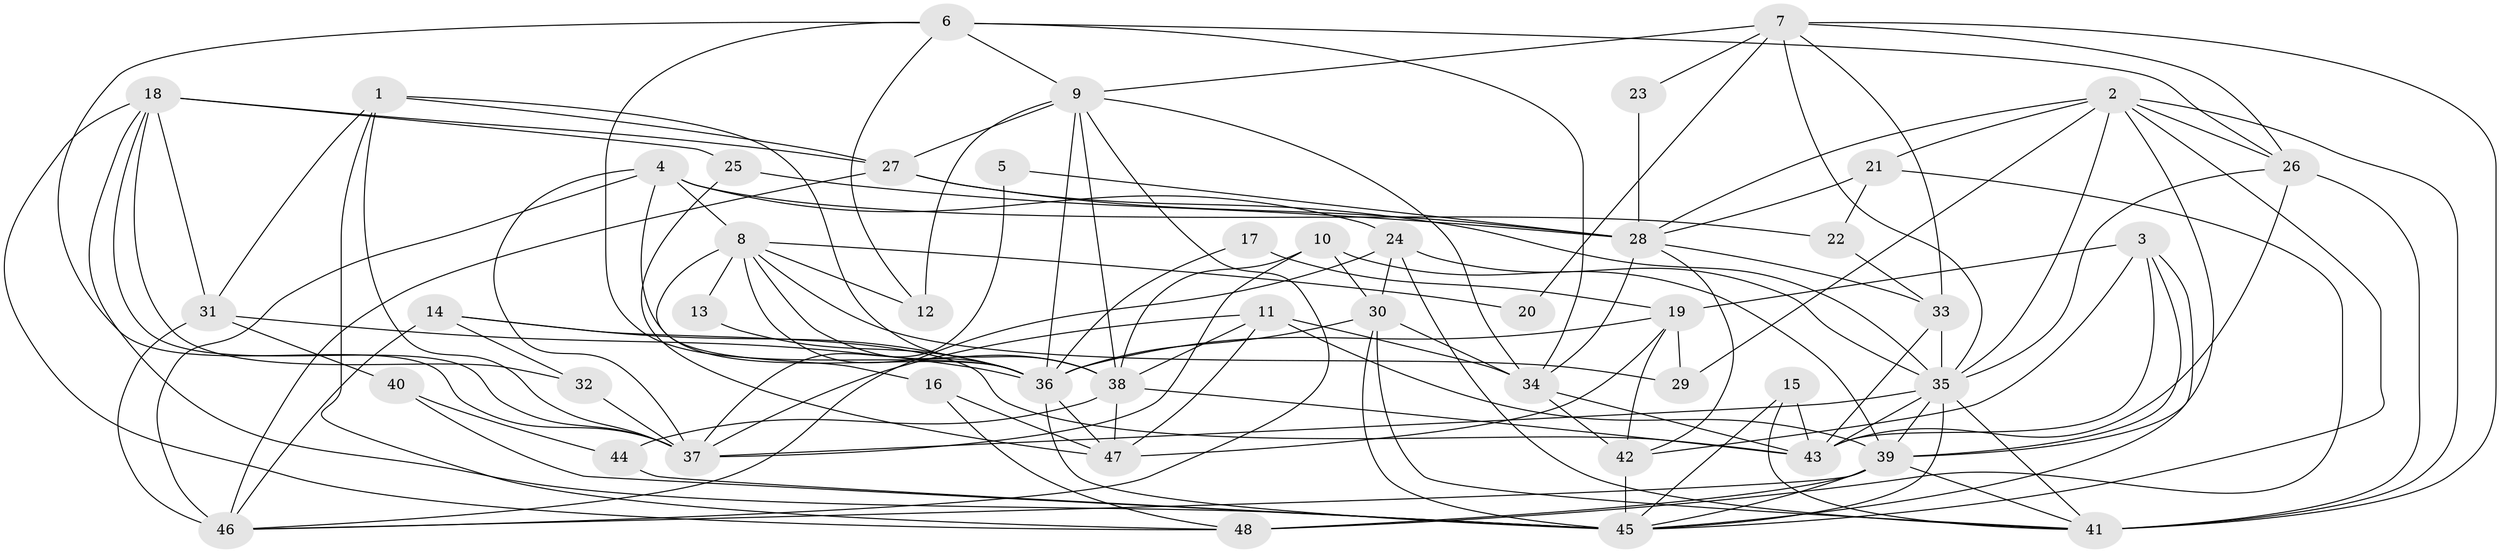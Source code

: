 // original degree distribution, {4: 0.3229166666666667, 6: 0.0625, 5: 0.25, 3: 0.1875, 2: 0.14583333333333334, 8: 0.010416666666666666, 7: 0.020833333333333332}
// Generated by graph-tools (version 1.1) at 2025/50/03/09/25 03:50:14]
// undirected, 48 vertices, 134 edges
graph export_dot {
graph [start="1"]
  node [color=gray90,style=filled];
  1;
  2;
  3;
  4;
  5;
  6;
  7;
  8;
  9;
  10;
  11;
  12;
  13;
  14;
  15;
  16;
  17;
  18;
  19;
  20;
  21;
  22;
  23;
  24;
  25;
  26;
  27;
  28;
  29;
  30;
  31;
  32;
  33;
  34;
  35;
  36;
  37;
  38;
  39;
  40;
  41;
  42;
  43;
  44;
  45;
  46;
  47;
  48;
  1 -- 27 [weight=1.0];
  1 -- 31 [weight=1.0];
  1 -- 37 [weight=1.0];
  1 -- 38 [weight=1.0];
  1 -- 48 [weight=1.0];
  2 -- 21 [weight=1.0];
  2 -- 26 [weight=1.0];
  2 -- 28 [weight=1.0];
  2 -- 29 [weight=1.0];
  2 -- 35 [weight=1.0];
  2 -- 39 [weight=1.0];
  2 -- 41 [weight=1.0];
  2 -- 45 [weight=1.0];
  3 -- 19 [weight=1.0];
  3 -- 39 [weight=1.0];
  3 -- 42 [weight=1.0];
  3 -- 43 [weight=1.0];
  3 -- 45 [weight=1.0];
  4 -- 8 [weight=1.0];
  4 -- 22 [weight=1.0];
  4 -- 24 [weight=1.0];
  4 -- 36 [weight=1.0];
  4 -- 37 [weight=1.0];
  4 -- 46 [weight=1.0];
  5 -- 28 [weight=1.0];
  5 -- 37 [weight=1.0];
  6 -- 9 [weight=1.0];
  6 -- 12 [weight=1.0];
  6 -- 26 [weight=1.0];
  6 -- 34 [weight=1.0];
  6 -- 36 [weight=1.0];
  6 -- 37 [weight=1.0];
  7 -- 9 [weight=1.0];
  7 -- 20 [weight=1.0];
  7 -- 23 [weight=1.0];
  7 -- 26 [weight=1.0];
  7 -- 33 [weight=1.0];
  7 -- 35 [weight=1.0];
  7 -- 41 [weight=1.0];
  8 -- 12 [weight=1.0];
  8 -- 13 [weight=1.0];
  8 -- 16 [weight=1.0];
  8 -- 20 [weight=1.0];
  8 -- 29 [weight=1.0];
  8 -- 36 [weight=1.0];
  8 -- 38 [weight=1.0];
  9 -- 12 [weight=1.0];
  9 -- 27 [weight=1.0];
  9 -- 34 [weight=1.0];
  9 -- 36 [weight=1.0];
  9 -- 38 [weight=1.0];
  9 -- 46 [weight=1.0];
  10 -- 30 [weight=1.0];
  10 -- 37 [weight=1.0];
  10 -- 38 [weight=1.0];
  10 -- 39 [weight=1.0];
  11 -- 34 [weight=1.0];
  11 -- 37 [weight=1.0];
  11 -- 38 [weight=1.0];
  11 -- 39 [weight=1.0];
  11 -- 47 [weight=1.0];
  13 -- 36 [weight=1.0];
  14 -- 32 [weight=1.0];
  14 -- 36 [weight=1.0];
  14 -- 43 [weight=1.0];
  14 -- 46 [weight=1.0];
  15 -- 41 [weight=1.0];
  15 -- 43 [weight=1.0];
  15 -- 45 [weight=1.0];
  16 -- 47 [weight=1.0];
  16 -- 48 [weight=1.0];
  17 -- 19 [weight=1.0];
  17 -- 36 [weight=1.0];
  18 -- 25 [weight=1.0];
  18 -- 27 [weight=1.0];
  18 -- 31 [weight=1.0];
  18 -- 32 [weight=1.0];
  18 -- 37 [weight=1.0];
  18 -- 45 [weight=1.0];
  18 -- 48 [weight=1.0];
  19 -- 29 [weight=1.0];
  19 -- 36 [weight=1.0];
  19 -- 42 [weight=2.0];
  19 -- 47 [weight=1.0];
  21 -- 22 [weight=1.0];
  21 -- 28 [weight=1.0];
  21 -- 48 [weight=1.0];
  22 -- 33 [weight=1.0];
  23 -- 28 [weight=1.0];
  24 -- 30 [weight=1.0];
  24 -- 35 [weight=1.0];
  24 -- 41 [weight=1.0];
  24 -- 46 [weight=1.0];
  25 -- 28 [weight=1.0];
  25 -- 47 [weight=1.0];
  26 -- 35 [weight=1.0];
  26 -- 41 [weight=1.0];
  26 -- 43 [weight=1.0];
  27 -- 28 [weight=1.0];
  27 -- 35 [weight=1.0];
  27 -- 46 [weight=1.0];
  28 -- 33 [weight=1.0];
  28 -- 34 [weight=1.0];
  28 -- 42 [weight=1.0];
  30 -- 34 [weight=1.0];
  30 -- 36 [weight=2.0];
  30 -- 41 [weight=1.0];
  30 -- 45 [weight=1.0];
  31 -- 36 [weight=1.0];
  31 -- 40 [weight=1.0];
  31 -- 46 [weight=1.0];
  32 -- 37 [weight=2.0];
  33 -- 35 [weight=1.0];
  33 -- 43 [weight=1.0];
  34 -- 42 [weight=1.0];
  34 -- 43 [weight=1.0];
  35 -- 37 [weight=1.0];
  35 -- 39 [weight=1.0];
  35 -- 41 [weight=1.0];
  35 -- 43 [weight=2.0];
  35 -- 45 [weight=2.0];
  36 -- 45 [weight=1.0];
  36 -- 47 [weight=1.0];
  38 -- 43 [weight=1.0];
  38 -- 44 [weight=1.0];
  38 -- 47 [weight=1.0];
  39 -- 41 [weight=1.0];
  39 -- 45 [weight=1.0];
  39 -- 46 [weight=1.0];
  39 -- 48 [weight=2.0];
  40 -- 44 [weight=1.0];
  40 -- 45 [weight=1.0];
  42 -- 45 [weight=1.0];
  44 -- 45 [weight=2.0];
}
